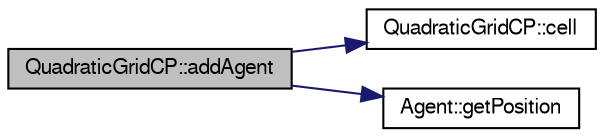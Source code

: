 digraph "QuadraticGridCP::addAgent"
{
  edge [fontname="FreeSans",fontsize="10",labelfontname="FreeSans",labelfontsize="10"];
  node [fontname="FreeSans",fontsize="10",shape=record];
  rankdir="LR";
  Node1 [label="QuadraticGridCP::addAgent",height=0.2,width=0.4,color="black", fillcolor="grey75", style="filled" fontcolor="black"];
  Node1 -> Node2 [color="midnightblue",fontsize="10",style="solid",fontname="FreeSans"];
  Node2 [label="QuadraticGridCP::cell",height=0.2,width=0.4,color="black", fillcolor="white", style="filled",URL="$class_quadratic_grid_c_p.html#a6d922e64d9870d9dcb8323d143fb2d8d",tooltip="Calculates the index of the corresponding cell from a position. "];
  Node1 -> Node3 [color="midnightblue",fontsize="10",style="solid",fontname="FreeSans"];
  Node3 [label="Agent::getPosition",height=0.2,width=0.4,color="black", fillcolor="white", style="filled",URL="$class_agent.html#a00178e547698aefa61a5644727d1ab39"];
}
